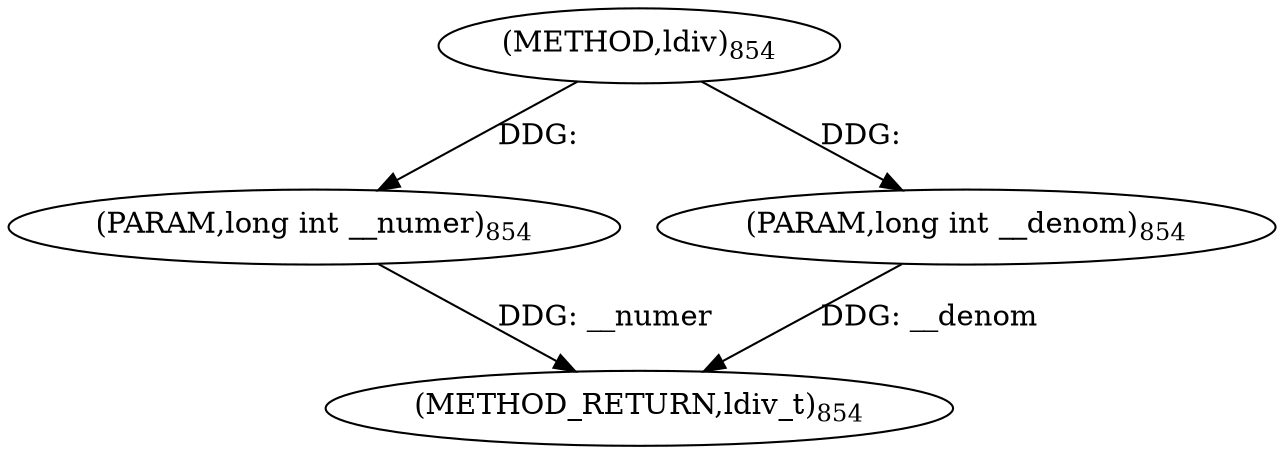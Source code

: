 digraph "ldiv" {  
"4854" [label = <(METHOD,ldiv)<SUB>854</SUB>> ]
"4857" [label = <(METHOD_RETURN,ldiv_t)<SUB>854</SUB>> ]
"4855" [label = <(PARAM,long int __numer)<SUB>854</SUB>> ]
"4856" [label = <(PARAM,long int __denom)<SUB>854</SUB>> ]
  "4855" -> "4857"  [ label = "DDG: __numer"] 
  "4856" -> "4857"  [ label = "DDG: __denom"] 
  "4854" -> "4855"  [ label = "DDG: "] 
  "4854" -> "4856"  [ label = "DDG: "] 
}

